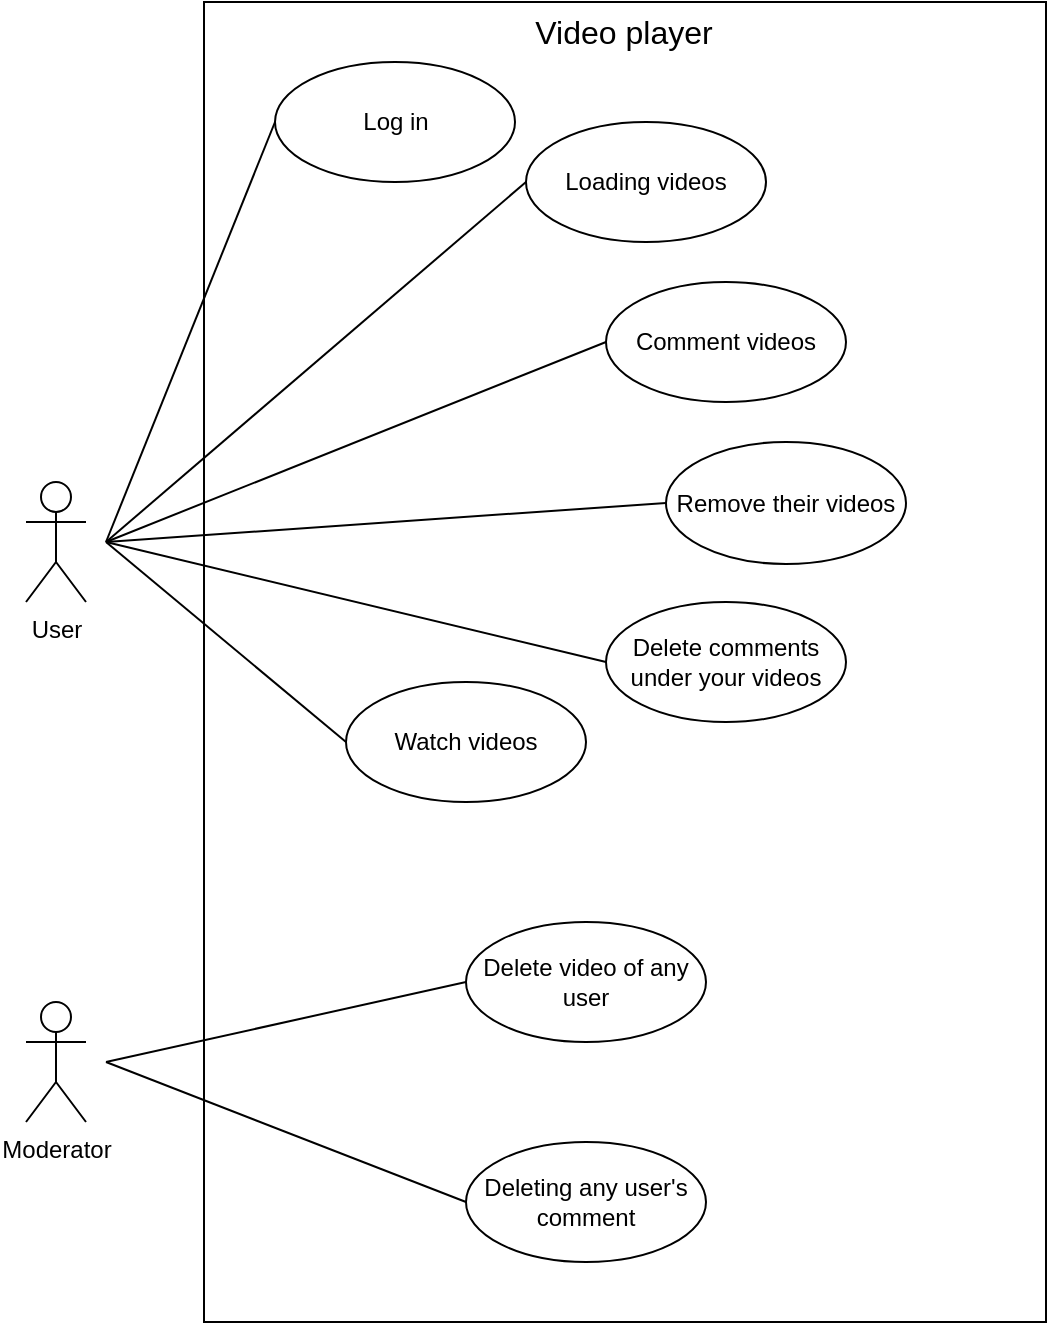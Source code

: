 <mxfile version="21.0.6" type="device"><diagram name="Страница 1" id="TR6LGLfDyvB7i6KUPBKt"><mxGraphModel dx="1235" dy="646" grid="1" gridSize="10" guides="1" tooltips="1" connect="1" arrows="1" fold="1" page="1" pageScale="1" pageWidth="827" pageHeight="1169" math="0" shadow="0"><root><mxCell id="0"/><mxCell id="1" parent="0"/><mxCell id="3xMOiWwPBn1BFImDqmOY-30" value="" style="rounded=0;whiteSpace=wrap;html=1;" parent="1" vertex="1"><mxGeometry x="169" y="110" width="421" height="660" as="geometry"/></mxCell><mxCell id="3xMOiWwPBn1BFImDqmOY-1" value="User" style="shape=umlActor;verticalLabelPosition=bottom;verticalAlign=top;html=1;outlineConnect=0;" parent="1" vertex="1"><mxGeometry x="80" y="350" width="30" height="60" as="geometry"/></mxCell><mxCell id="3xMOiWwPBn1BFImDqmOY-2" value="Loading videos" style="ellipse;whiteSpace=wrap;html=1;" parent="1" vertex="1"><mxGeometry x="330" y="170" width="120" height="60" as="geometry"/></mxCell><mxCell id="3xMOiWwPBn1BFImDqmOY-3" value="Watch videos" style="ellipse;whiteSpace=wrap;html=1;" parent="1" vertex="1"><mxGeometry x="240" y="450" width="120" height="60" as="geometry"/></mxCell><mxCell id="3xMOiWwPBn1BFImDqmOY-4" value="Remove their videos" style="ellipse;whiteSpace=wrap;html=1;" parent="1" vertex="1"><mxGeometry x="400" y="330" width="120" height="61" as="geometry"/></mxCell><mxCell id="3xMOiWwPBn1BFImDqmOY-5" value="Comment videos" style="ellipse;whiteSpace=wrap;html=1;" parent="1" vertex="1"><mxGeometry x="370" y="250" width="120" height="60" as="geometry"/></mxCell><mxCell id="3xMOiWwPBn1BFImDqmOY-8" value="" style="endArrow=none;html=1;rounded=0;entryX=0;entryY=0.5;entryDx=0;entryDy=0;" parent="1" target="3xMOiWwPBn1BFImDqmOY-10" edge="1"><mxGeometry width="50" height="50" relative="1" as="geometry"><mxPoint x="120" y="380" as="sourcePoint"/><mxPoint x="410" y="400" as="targetPoint"/></mxGeometry></mxCell><mxCell id="3xMOiWwPBn1BFImDqmOY-9" value="" style="endArrow=none;html=1;rounded=0;entryX=0;entryY=0.5;entryDx=0;entryDy=0;" parent="1" target="3xMOiWwPBn1BFImDqmOY-3" edge="1"><mxGeometry width="50" height="50" relative="1" as="geometry"><mxPoint x="120" y="380" as="sourcePoint"/><mxPoint x="430" y="500" as="targetPoint"/></mxGeometry></mxCell><mxCell id="3xMOiWwPBn1BFImDqmOY-10" value="Log in" style="ellipse;whiteSpace=wrap;html=1;" parent="1" vertex="1"><mxGeometry x="204.5" y="140" width="120" height="60" as="geometry"/></mxCell><mxCell id="3xMOiWwPBn1BFImDqmOY-11" value="" style="endArrow=none;html=1;rounded=0;entryX=0;entryY=0.5;entryDx=0;entryDy=0;endFill=0;labelPosition=center;verticalLabelPosition=top;align=center;verticalAlign=bottom;" parent="1" target="3xMOiWwPBn1BFImDqmOY-4" edge="1"><mxGeometry width="50" height="50" relative="1" as="geometry"><mxPoint x="120" y="380" as="sourcePoint"/><mxPoint x="410" y="390" as="targetPoint"/></mxGeometry></mxCell><mxCell id="3xMOiWwPBn1BFImDqmOY-12" value="" style="endArrow=none;html=1;rounded=0;entryX=0;entryY=0.5;entryDx=0;entryDy=0;" parent="1" target="3xMOiWwPBn1BFImDqmOY-5" edge="1"><mxGeometry width="50" height="50" relative="1" as="geometry"><mxPoint x="120" y="380" as="sourcePoint"/><mxPoint x="410" y="390" as="targetPoint"/></mxGeometry></mxCell><mxCell id="3xMOiWwPBn1BFImDqmOY-13" value="" style="endArrow=none;html=1;rounded=0;entryX=0;entryY=0.5;entryDx=0;entryDy=0;" parent="1" target="3xMOiWwPBn1BFImDqmOY-2" edge="1"><mxGeometry width="50" height="50" relative="1" as="geometry"><mxPoint x="120" y="380" as="sourcePoint"/><mxPoint x="410" y="390" as="targetPoint"/></mxGeometry></mxCell><mxCell id="3xMOiWwPBn1BFImDqmOY-15" value="Delete comments under your videos" style="ellipse;whiteSpace=wrap;html=1;" parent="1" vertex="1"><mxGeometry x="370" y="410" width="120" height="60" as="geometry"/></mxCell><mxCell id="3xMOiWwPBn1BFImDqmOY-16" value="" style="endArrow=none;html=1;rounded=0;entryX=0;entryY=0.5;entryDx=0;entryDy=0;" parent="1" target="3xMOiWwPBn1BFImDqmOY-15" edge="1"><mxGeometry width="50" height="50" relative="1" as="geometry"><mxPoint x="120" y="380" as="sourcePoint"/><mxPoint x="410" y="390" as="targetPoint"/></mxGeometry></mxCell><mxCell id="3xMOiWwPBn1BFImDqmOY-20" value="Moderator" style="shape=umlActor;verticalLabelPosition=bottom;verticalAlign=top;html=1;outlineConnect=0;" parent="1" vertex="1"><mxGeometry x="80" y="610" width="30" height="60" as="geometry"/></mxCell><mxCell id="3xMOiWwPBn1BFImDqmOY-25" value="Delete video of any user" style="ellipse;whiteSpace=wrap;html=1;" parent="1" vertex="1"><mxGeometry x="300" y="570" width="120" height="60" as="geometry"/></mxCell><mxCell id="3xMOiWwPBn1BFImDqmOY-26" value="Deleting any user's comment" style="ellipse;whiteSpace=wrap;html=1;" parent="1" vertex="1"><mxGeometry x="300" y="680" width="120" height="60" as="geometry"/></mxCell><mxCell id="3xMOiWwPBn1BFImDqmOY-27" value="" style="endArrow=none;html=1;rounded=0;entryX=0;entryY=0.5;entryDx=0;entryDy=0;" parent="1" target="3xMOiWwPBn1BFImDqmOY-26" edge="1"><mxGeometry width="50" height="50" relative="1" as="geometry"><mxPoint x="120" y="640" as="sourcePoint"/><mxPoint x="410" y="490" as="targetPoint"/></mxGeometry></mxCell><mxCell id="3xMOiWwPBn1BFImDqmOY-28" value="" style="endArrow=none;html=1;rounded=0;entryX=0;entryY=0.5;entryDx=0;entryDy=0;" parent="1" target="3xMOiWwPBn1BFImDqmOY-25" edge="1"><mxGeometry width="50" height="50" relative="1" as="geometry"><mxPoint x="120" y="640" as="sourcePoint"/><mxPoint x="230" y="570" as="targetPoint"/></mxGeometry></mxCell><mxCell id="3xMOiWwPBn1BFImDqmOY-32" value="Video player" style="text;html=1;strokeColor=none;fillColor=none;align=center;verticalAlign=middle;whiteSpace=wrap;rounded=0;fontSize=16;" parent="1" vertex="1"><mxGeometry x="324.5" y="110" width="108" height="30" as="geometry"/></mxCell></root></mxGraphModel></diagram></mxfile>